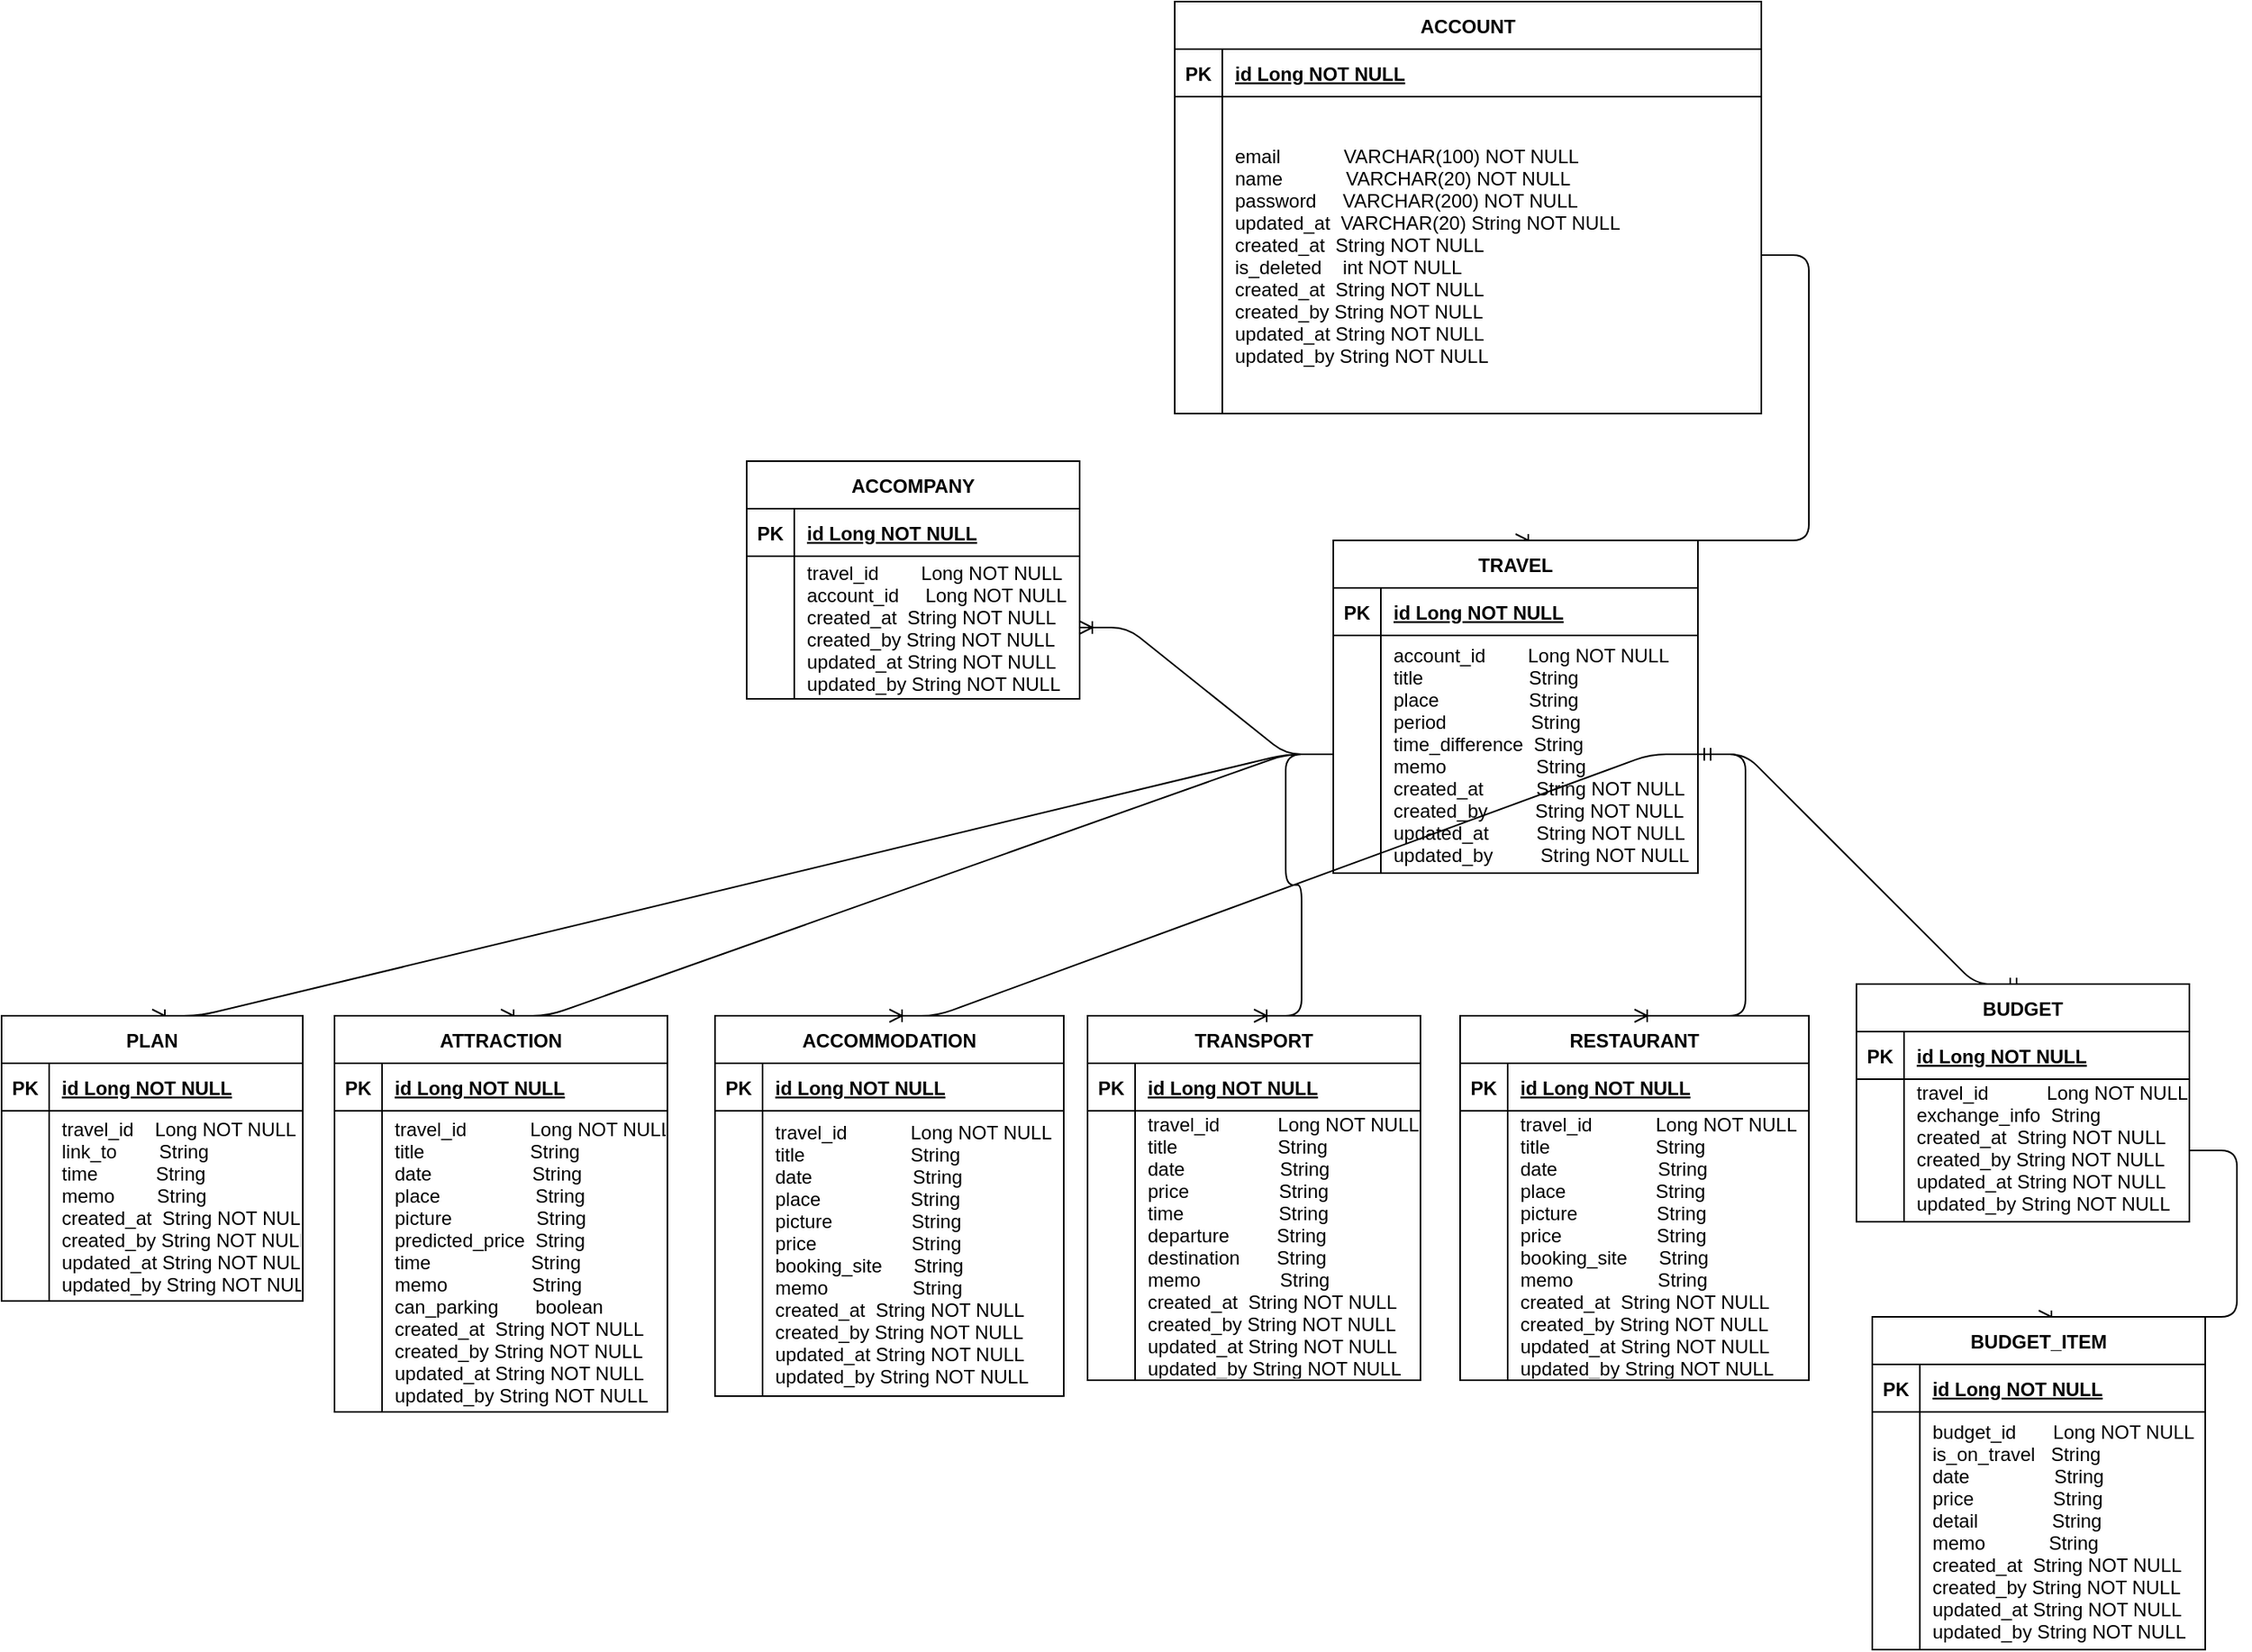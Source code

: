 <mxfile version="13.5.0" type="github">
  <diagram id="R2lEEEUBdFMjLlhIrx00" name="Page-1">
    <mxGraphModel dx="2516" dy="1991" grid="1" gridSize="10" guides="1" tooltips="1" connect="1" arrows="1" fold="1" page="1" pageScale="1" pageWidth="850" pageHeight="1100" math="0" shadow="0" extFonts="Permanent Marker^https://fonts.googleapis.com/css?family=Permanent+Marker">
      <root>
        <mxCell id="0" />
        <mxCell id="1" parent="0" />
        <mxCell id="_77yGDdiXlMoocpbxx36-9" value="" style="edgeStyle=entityRelationEdgeStyle;fontSize=12;html=1;endArrow=ERoneToMany;entryX=0.5;entryY=0;entryDx=0;entryDy=0;" parent="1" source="C-vyLk0tnHw3VtMMgP7b-17" target="_77yGDdiXlMoocpbxx36-2" edge="1">
          <mxGeometry width="100" height="100" relative="1" as="geometry">
            <mxPoint x="550" y="250" as="sourcePoint" />
            <mxPoint x="230" y="250" as="targetPoint" />
          </mxGeometry>
        </mxCell>
        <mxCell id="_77yGDdiXlMoocpbxx36-24" value="" style="edgeStyle=entityRelationEdgeStyle;fontSize=12;html=1;endArrow=ERmandOne;startArrow=ERmandOne;exitX=0.5;exitY=0;exitDx=0;exitDy=0;" parent="1" source="_77yGDdiXlMoocpbxx36-17" target="_77yGDdiXlMoocpbxx36-6" edge="1">
          <mxGeometry width="100" height="100" relative="1" as="geometry">
            <mxPoint x="590" y="680" as="sourcePoint" />
            <mxPoint x="690" y="580" as="targetPoint" />
          </mxGeometry>
        </mxCell>
        <mxCell id="_77yGDdiXlMoocpbxx36-25" value="" style="edgeStyle=entityRelationEdgeStyle;fontSize=12;html=1;endArrow=ERoneToMany;entryX=0.5;entryY=0;entryDx=0;entryDy=0;" parent="1" source="_77yGDdiXlMoocpbxx36-21" target="_77yGDdiXlMoocpbxx36-10" edge="1">
          <mxGeometry width="100" height="100" relative="1" as="geometry">
            <mxPoint x="670" y="640" as="sourcePoint" />
            <mxPoint x="160" y="630" as="targetPoint" />
          </mxGeometry>
        </mxCell>
        <mxCell id="_77yGDdiXlMoocpbxx36-17" value="BUDGET" style="shape=table;startSize=30;container=1;collapsible=1;childLayout=tableLayout;fixedRows=1;rowLines=0;fontStyle=1;align=center;resizeLast=1;" parent="1" vertex="1">
          <mxGeometry x="630" y="520" width="210" height="150" as="geometry" />
        </mxCell>
        <mxCell id="_77yGDdiXlMoocpbxx36-18" value="" style="shape=partialRectangle;collapsible=0;dropTarget=0;pointerEvents=0;fillColor=none;points=[[0,0.5],[1,0.5]];portConstraint=eastwest;top=0;left=0;right=0;bottom=1;" parent="_77yGDdiXlMoocpbxx36-17" vertex="1">
          <mxGeometry y="30" width="210" height="30" as="geometry" />
        </mxCell>
        <mxCell id="_77yGDdiXlMoocpbxx36-19" value="PK" style="shape=partialRectangle;overflow=hidden;connectable=0;fillColor=none;top=0;left=0;bottom=0;right=0;fontStyle=1;" parent="_77yGDdiXlMoocpbxx36-18" vertex="1">
          <mxGeometry width="30" height="30" as="geometry" />
        </mxCell>
        <mxCell id="_77yGDdiXlMoocpbxx36-20" value="id Long NOT NULL " style="shape=partialRectangle;overflow=hidden;connectable=0;fillColor=none;top=0;left=0;bottom=0;right=0;align=left;spacingLeft=6;fontStyle=5;" parent="_77yGDdiXlMoocpbxx36-18" vertex="1">
          <mxGeometry x="30" width="180" height="30" as="geometry" />
        </mxCell>
        <mxCell id="_77yGDdiXlMoocpbxx36-21" value="" style="shape=partialRectangle;collapsible=0;dropTarget=0;pointerEvents=0;fillColor=none;points=[[0,0.5],[1,0.5]];portConstraint=eastwest;top=0;left=0;right=0;bottom=0;" parent="_77yGDdiXlMoocpbxx36-17" vertex="1">
          <mxGeometry y="60" width="210" height="90" as="geometry" />
        </mxCell>
        <mxCell id="_77yGDdiXlMoocpbxx36-22" value="" style="shape=partialRectangle;overflow=hidden;connectable=0;fillColor=none;top=0;left=0;bottom=0;right=0;" parent="_77yGDdiXlMoocpbxx36-21" vertex="1">
          <mxGeometry width="30" height="90" as="geometry" />
        </mxCell>
        <mxCell id="_77yGDdiXlMoocpbxx36-23" value="travel_id           Long NOT NULL&#xa;exchange_info  String&#xa;created_at  String NOT NULL&#xa;created_by String NOT NULL&#xa;updated_at String NOT NULL&#xa;updated_by String NOT NULL&#xa;" style="shape=partialRectangle;overflow=hidden;connectable=0;fillColor=none;top=0;left=0;bottom=0;right=0;align=left;spacingLeft=6;" parent="_77yGDdiXlMoocpbxx36-21" vertex="1">
          <mxGeometry x="30" width="180" height="90" as="geometry" />
        </mxCell>
        <mxCell id="_77yGDdiXlMoocpbxx36-34" value="" style="edgeStyle=entityRelationEdgeStyle;fontSize=12;html=1;endArrow=ERoneToMany;entryX=0.5;entryY=0;entryDx=0;entryDy=0;" parent="1" source="_77yGDdiXlMoocpbxx36-6" target="_77yGDdiXlMoocpbxx36-27" edge="1">
          <mxGeometry width="100" height="100" relative="1" as="geometry">
            <mxPoint x="210" y="440" as="sourcePoint" />
            <mxPoint x="230" y="700" as="targetPoint" />
          </mxGeometry>
        </mxCell>
        <mxCell id="_77yGDdiXlMoocpbxx36-42" value="" style="edgeStyle=entityRelationEdgeStyle;fontSize=12;html=1;endArrow=ERoneToMany;entryX=0.5;entryY=0;entryDx=0;entryDy=0;" parent="1" source="_77yGDdiXlMoocpbxx36-6" target="_77yGDdiXlMoocpbxx36-35" edge="1">
          <mxGeometry width="100" height="100" relative="1" as="geometry">
            <mxPoint x="500" y="485" as="sourcePoint" />
            <mxPoint x="145" y="540" as="targetPoint" />
          </mxGeometry>
        </mxCell>
        <mxCell id="U0u3CLeGnFLH9jzzW1JW-8" value="TRANSPORT" style="shape=table;startSize=30;container=1;collapsible=1;childLayout=tableLayout;fixedRows=1;rowLines=0;fontStyle=1;align=center;resizeLast=1;" parent="1" vertex="1">
          <mxGeometry x="145" y="540" width="210" height="230" as="geometry" />
        </mxCell>
        <mxCell id="U0u3CLeGnFLH9jzzW1JW-9" value="" style="shape=partialRectangle;collapsible=0;dropTarget=0;pointerEvents=0;fillColor=none;points=[[0,0.5],[1,0.5]];portConstraint=eastwest;top=0;left=0;right=0;bottom=1;" parent="U0u3CLeGnFLH9jzzW1JW-8" vertex="1">
          <mxGeometry y="30" width="210" height="30" as="geometry" />
        </mxCell>
        <mxCell id="U0u3CLeGnFLH9jzzW1JW-10" value="PK" style="shape=partialRectangle;overflow=hidden;connectable=0;fillColor=none;top=0;left=0;bottom=0;right=0;fontStyle=1;" parent="U0u3CLeGnFLH9jzzW1JW-9" vertex="1">
          <mxGeometry width="30" height="30" as="geometry" />
        </mxCell>
        <mxCell id="U0u3CLeGnFLH9jzzW1JW-11" value="id Long NOT NULL " style="shape=partialRectangle;overflow=hidden;connectable=0;fillColor=none;top=0;left=0;bottom=0;right=0;align=left;spacingLeft=6;fontStyle=5;" parent="U0u3CLeGnFLH9jzzW1JW-9" vertex="1">
          <mxGeometry x="30" width="180" height="30" as="geometry" />
        </mxCell>
        <mxCell id="U0u3CLeGnFLH9jzzW1JW-12" value="" style="shape=partialRectangle;collapsible=0;dropTarget=0;pointerEvents=0;fillColor=none;points=[[0,0.5],[1,0.5]];portConstraint=eastwest;top=0;left=0;right=0;bottom=0;" parent="U0u3CLeGnFLH9jzzW1JW-8" vertex="1">
          <mxGeometry y="60" width="210" height="170" as="geometry" />
        </mxCell>
        <mxCell id="U0u3CLeGnFLH9jzzW1JW-13" value="" style="shape=partialRectangle;overflow=hidden;connectable=0;fillColor=none;top=0;left=0;bottom=0;right=0;" parent="U0u3CLeGnFLH9jzzW1JW-12" vertex="1">
          <mxGeometry width="30" height="170" as="geometry" />
        </mxCell>
        <mxCell id="U0u3CLeGnFLH9jzzW1JW-14" value="travel_id           Long NOT NULL&#xa;title                   String&#xa;date                  String&#xa;price                 String &#xa;time                  String &#xa;departure         String &#xa;destination       String&#xa;memo               String    &#xa;created_at  String NOT NULL&#xa;created_by String NOT NULL&#xa;updated_at String NOT NULL&#xa;updated_by String NOT NULL " style="shape=partialRectangle;overflow=hidden;connectable=0;fillColor=none;top=0;left=0;bottom=0;right=0;align=left;spacingLeft=6;" parent="U0u3CLeGnFLH9jzzW1JW-12" vertex="1">
          <mxGeometry x="30" width="180" height="170" as="geometry" />
        </mxCell>
        <mxCell id="U0u3CLeGnFLH9jzzW1JW-1" value="ACCOMMODATION" style="shape=table;startSize=30;container=1;collapsible=1;childLayout=tableLayout;fixedRows=1;rowLines=0;fontStyle=1;align=center;resizeLast=1;" parent="1" vertex="1">
          <mxGeometry x="-90" y="540" width="220" height="240" as="geometry" />
        </mxCell>
        <mxCell id="U0u3CLeGnFLH9jzzW1JW-2" value="" style="shape=partialRectangle;collapsible=0;dropTarget=0;pointerEvents=0;fillColor=none;points=[[0,0.5],[1,0.5]];portConstraint=eastwest;top=0;left=0;right=0;bottom=1;" parent="U0u3CLeGnFLH9jzzW1JW-1" vertex="1">
          <mxGeometry y="30" width="220" height="30" as="geometry" />
        </mxCell>
        <mxCell id="U0u3CLeGnFLH9jzzW1JW-3" value="PK" style="shape=partialRectangle;overflow=hidden;connectable=0;fillColor=none;top=0;left=0;bottom=0;right=0;fontStyle=1;" parent="U0u3CLeGnFLH9jzzW1JW-2" vertex="1">
          <mxGeometry width="30" height="30" as="geometry" />
        </mxCell>
        <mxCell id="U0u3CLeGnFLH9jzzW1JW-4" value="id Long NOT NULL " style="shape=partialRectangle;overflow=hidden;connectable=0;fillColor=none;top=0;left=0;bottom=0;right=0;align=left;spacingLeft=6;fontStyle=5;" parent="U0u3CLeGnFLH9jzzW1JW-2" vertex="1">
          <mxGeometry x="30" width="190" height="30" as="geometry" />
        </mxCell>
        <mxCell id="U0u3CLeGnFLH9jzzW1JW-5" value="" style="shape=partialRectangle;collapsible=0;dropTarget=0;pointerEvents=0;fillColor=none;points=[[0,0.5],[1,0.5]];portConstraint=eastwest;top=0;left=0;right=0;bottom=0;" parent="U0u3CLeGnFLH9jzzW1JW-1" vertex="1">
          <mxGeometry y="60" width="220" height="180" as="geometry" />
        </mxCell>
        <mxCell id="U0u3CLeGnFLH9jzzW1JW-6" value="" style="shape=partialRectangle;overflow=hidden;connectable=0;fillColor=none;top=0;left=0;bottom=0;right=0;" parent="U0u3CLeGnFLH9jzzW1JW-5" vertex="1">
          <mxGeometry width="30" height="180" as="geometry" />
        </mxCell>
        <mxCell id="U0u3CLeGnFLH9jzzW1JW-7" value="travel_id            Long NOT NULL&#xa;title                    String&#xa;date                   String&#xa;place                 String &#xa;picture               String &#xa;price                  String&#xa;booking_site      String&#xa;memo                String&#xa;created_at  String NOT NULL&#xa;created_by String NOT NULL&#xa;updated_at String NOT NULL&#xa;updated_by String NOT NULL" style="shape=partialRectangle;overflow=hidden;connectable=0;fillColor=none;top=0;left=0;bottom=0;right=0;align=left;spacingLeft=6;" parent="U0u3CLeGnFLH9jzzW1JW-5" vertex="1">
          <mxGeometry x="30" width="190" height="180" as="geometry" />
        </mxCell>
        <mxCell id="_77yGDdiXlMoocpbxx36-35" value="ATTRACTION" style="shape=table;startSize=30;container=1;collapsible=1;childLayout=tableLayout;fixedRows=1;rowLines=0;fontStyle=1;align=center;resizeLast=1;" parent="1" vertex="1">
          <mxGeometry x="-330" y="540" width="210" height="250" as="geometry" />
        </mxCell>
        <mxCell id="_77yGDdiXlMoocpbxx36-36" value="" style="shape=partialRectangle;collapsible=0;dropTarget=0;pointerEvents=0;fillColor=none;points=[[0,0.5],[1,0.5]];portConstraint=eastwest;top=0;left=0;right=0;bottom=1;" parent="_77yGDdiXlMoocpbxx36-35" vertex="1">
          <mxGeometry y="30" width="210" height="30" as="geometry" />
        </mxCell>
        <mxCell id="_77yGDdiXlMoocpbxx36-37" value="PK" style="shape=partialRectangle;overflow=hidden;connectable=0;fillColor=none;top=0;left=0;bottom=0;right=0;fontStyle=1;" parent="_77yGDdiXlMoocpbxx36-36" vertex="1">
          <mxGeometry width="30" height="30" as="geometry" />
        </mxCell>
        <mxCell id="_77yGDdiXlMoocpbxx36-38" value="id Long NOT NULL " style="shape=partialRectangle;overflow=hidden;connectable=0;fillColor=none;top=0;left=0;bottom=0;right=0;align=left;spacingLeft=6;fontStyle=5;" parent="_77yGDdiXlMoocpbxx36-36" vertex="1">
          <mxGeometry x="30" width="180" height="30" as="geometry" />
        </mxCell>
        <mxCell id="_77yGDdiXlMoocpbxx36-39" value="" style="shape=partialRectangle;collapsible=0;dropTarget=0;pointerEvents=0;fillColor=none;points=[[0,0.5],[1,0.5]];portConstraint=eastwest;top=0;left=0;right=0;bottom=0;" parent="_77yGDdiXlMoocpbxx36-35" vertex="1">
          <mxGeometry y="60" width="210" height="190" as="geometry" />
        </mxCell>
        <mxCell id="_77yGDdiXlMoocpbxx36-40" value="" style="shape=partialRectangle;overflow=hidden;connectable=0;fillColor=none;top=0;left=0;bottom=0;right=0;" parent="_77yGDdiXlMoocpbxx36-39" vertex="1">
          <mxGeometry width="30" height="190" as="geometry" />
        </mxCell>
        <mxCell id="_77yGDdiXlMoocpbxx36-41" value="travel_id            Long NOT NULL&#xa;title                    String&#xa;date                   String&#xa;place                  String &#xa;picture                String &#xa;predicted_price  String&#xa;time                   String &#xa;memo                String&#xa;can_parking       boolean&#xa;created_at  String NOT NULL&#xa;created_by String NOT NULL&#xa;updated_at String NOT NULL&#xa;updated_by String NOT NULL" style="shape=partialRectangle;overflow=hidden;connectable=0;fillColor=none;top=0;left=0;bottom=0;right=0;align=left;spacingLeft=6;" parent="_77yGDdiXlMoocpbxx36-39" vertex="1">
          <mxGeometry x="30" width="180" height="190" as="geometry" />
        </mxCell>
        <mxCell id="_77yGDdiXlMoocpbxx36-27" value="PLAN" style="shape=table;startSize=30;container=1;collapsible=1;childLayout=tableLayout;fixedRows=1;rowLines=0;fontStyle=1;align=center;resizeLast=1;" parent="1" vertex="1">
          <mxGeometry x="-540" y="540" width="190" height="180" as="geometry" />
        </mxCell>
        <mxCell id="_77yGDdiXlMoocpbxx36-28" value="" style="shape=partialRectangle;collapsible=0;dropTarget=0;pointerEvents=0;fillColor=none;points=[[0,0.5],[1,0.5]];portConstraint=eastwest;top=0;left=0;right=0;bottom=1;" parent="_77yGDdiXlMoocpbxx36-27" vertex="1">
          <mxGeometry y="30" width="190" height="30" as="geometry" />
        </mxCell>
        <mxCell id="_77yGDdiXlMoocpbxx36-29" value="PK" style="shape=partialRectangle;overflow=hidden;connectable=0;fillColor=none;top=0;left=0;bottom=0;right=0;fontStyle=1;" parent="_77yGDdiXlMoocpbxx36-28" vertex="1">
          <mxGeometry width="30" height="30" as="geometry" />
        </mxCell>
        <mxCell id="_77yGDdiXlMoocpbxx36-30" value="id Long NOT NULL " style="shape=partialRectangle;overflow=hidden;connectable=0;fillColor=none;top=0;left=0;bottom=0;right=0;align=left;spacingLeft=6;fontStyle=5;" parent="_77yGDdiXlMoocpbxx36-28" vertex="1">
          <mxGeometry x="30" width="160" height="30" as="geometry" />
        </mxCell>
        <mxCell id="_77yGDdiXlMoocpbxx36-31" value="" style="shape=partialRectangle;collapsible=0;dropTarget=0;pointerEvents=0;fillColor=none;points=[[0,0.5],[1,0.5]];portConstraint=eastwest;top=0;left=0;right=0;bottom=0;" parent="_77yGDdiXlMoocpbxx36-27" vertex="1">
          <mxGeometry y="60" width="190" height="120" as="geometry" />
        </mxCell>
        <mxCell id="_77yGDdiXlMoocpbxx36-32" value="" style="shape=partialRectangle;overflow=hidden;connectable=0;fillColor=none;top=0;left=0;bottom=0;right=0;" parent="_77yGDdiXlMoocpbxx36-31" vertex="1">
          <mxGeometry width="30" height="120" as="geometry" />
        </mxCell>
        <mxCell id="_77yGDdiXlMoocpbxx36-33" value="travel_id    Long NOT NULL&#xa;link_to        String&#xa;time           String &#xa;memo        String&#xa;created_at  String NOT NULL&#xa;created_by String NOT NULL&#xa;updated_at String NOT NULL&#xa;updated_by String NOT NULL" style="shape=partialRectangle;overflow=hidden;connectable=0;fillColor=none;top=0;left=0;bottom=0;right=0;align=left;spacingLeft=6;" parent="_77yGDdiXlMoocpbxx36-31" vertex="1">
          <mxGeometry x="30" width="160" height="120" as="geometry" />
        </mxCell>
        <mxCell id="U0u3CLeGnFLH9jzzW1JW-15" value="RESTAURANT" style="shape=table;startSize=30;container=1;collapsible=1;childLayout=tableLayout;fixedRows=1;rowLines=0;fontStyle=1;align=center;resizeLast=1;" parent="1" vertex="1">
          <mxGeometry x="380" y="540" width="220" height="230" as="geometry" />
        </mxCell>
        <mxCell id="U0u3CLeGnFLH9jzzW1JW-16" value="" style="shape=partialRectangle;collapsible=0;dropTarget=0;pointerEvents=0;fillColor=none;points=[[0,0.5],[1,0.5]];portConstraint=eastwest;top=0;left=0;right=0;bottom=1;" parent="U0u3CLeGnFLH9jzzW1JW-15" vertex="1">
          <mxGeometry y="30" width="220" height="30" as="geometry" />
        </mxCell>
        <mxCell id="U0u3CLeGnFLH9jzzW1JW-17" value="PK" style="shape=partialRectangle;overflow=hidden;connectable=0;fillColor=none;top=0;left=0;bottom=0;right=0;fontStyle=1;" parent="U0u3CLeGnFLH9jzzW1JW-16" vertex="1">
          <mxGeometry width="30" height="30" as="geometry" />
        </mxCell>
        <mxCell id="U0u3CLeGnFLH9jzzW1JW-18" value="id Long NOT NULL " style="shape=partialRectangle;overflow=hidden;connectable=0;fillColor=none;top=0;left=0;bottom=0;right=0;align=left;spacingLeft=6;fontStyle=5;" parent="U0u3CLeGnFLH9jzzW1JW-16" vertex="1">
          <mxGeometry x="30" width="190" height="30" as="geometry" />
        </mxCell>
        <mxCell id="U0u3CLeGnFLH9jzzW1JW-19" value="" style="shape=partialRectangle;collapsible=0;dropTarget=0;pointerEvents=0;fillColor=none;points=[[0,0.5],[1,0.5]];portConstraint=eastwest;top=0;left=0;right=0;bottom=0;" parent="U0u3CLeGnFLH9jzzW1JW-15" vertex="1">
          <mxGeometry y="60" width="220" height="170" as="geometry" />
        </mxCell>
        <mxCell id="U0u3CLeGnFLH9jzzW1JW-20" value="" style="shape=partialRectangle;overflow=hidden;connectable=0;fillColor=none;top=0;left=0;bottom=0;right=0;" parent="U0u3CLeGnFLH9jzzW1JW-19" vertex="1">
          <mxGeometry width="30" height="170" as="geometry" />
        </mxCell>
        <mxCell id="U0u3CLeGnFLH9jzzW1JW-21" value="travel_id            Long NOT NULL&#xa;title                    String&#xa;date                   String&#xa;place                 String &#xa;picture               String &#xa;price                  String&#xa;booking_site      String&#xa;memo                String&#xa;created_at  String NOT NULL&#xa;created_by String NOT NULL&#xa;updated_at String NOT NULL&#xa;updated_by String NOT NULL" style="shape=partialRectangle;overflow=hidden;connectable=0;fillColor=none;top=0;left=0;bottom=0;right=0;align=left;spacingLeft=6;" parent="U0u3CLeGnFLH9jzzW1JW-19" vertex="1">
          <mxGeometry x="30" width="190" height="170" as="geometry" />
        </mxCell>
        <mxCell id="U0u3CLeGnFLH9jzzW1JW-22" value="" style="edgeStyle=entityRelationEdgeStyle;fontSize=12;html=1;endArrow=ERoneToMany;entryX=0.5;entryY=0;entryDx=0;entryDy=0;" parent="1" source="_77yGDdiXlMoocpbxx36-6" target="U0u3CLeGnFLH9jzzW1JW-15" edge="1">
          <mxGeometry width="100" height="100" relative="1" as="geometry">
            <mxPoint x="320" y="620" as="sourcePoint" />
            <mxPoint x="420" y="520" as="targetPoint" />
          </mxGeometry>
        </mxCell>
        <mxCell id="U0u3CLeGnFLH9jzzW1JW-23" value="" style="edgeStyle=entityRelationEdgeStyle;fontSize=12;html=1;endArrow=ERoneToMany;entryX=0.5;entryY=0;entryDx=0;entryDy=0;" parent="1" source="_77yGDdiXlMoocpbxx36-6" target="U0u3CLeGnFLH9jzzW1JW-8" edge="1">
          <mxGeometry width="100" height="100" relative="1" as="geometry">
            <mxPoint x="220" y="420" as="sourcePoint" />
            <mxPoint x="150" y="360" as="targetPoint" />
          </mxGeometry>
        </mxCell>
        <mxCell id="U0u3CLeGnFLH9jzzW1JW-24" value="" style="edgeStyle=entityRelationEdgeStyle;fontSize=12;html=1;endArrow=ERoneToMany;entryX=0.5;entryY=0;entryDx=0;entryDy=0;exitX=1;exitY=0.5;exitDx=0;exitDy=0;" parent="1" source="_77yGDdiXlMoocpbxx36-6" target="U0u3CLeGnFLH9jzzW1JW-1" edge="1">
          <mxGeometry width="100" height="100" relative="1" as="geometry">
            <mxPoint x="150" y="460" as="sourcePoint" />
            <mxPoint x="160" y="370" as="targetPoint" />
          </mxGeometry>
        </mxCell>
        <mxCell id="U0u3CLeGnFLH9jzzW1JW-33" value="" style="edgeStyle=entityRelationEdgeStyle;fontSize=12;html=1;endArrow=ERoneToMany;" parent="1" source="_77yGDdiXlMoocpbxx36-6" target="U0u3CLeGnFLH9jzzW1JW-30" edge="1">
          <mxGeometry width="100" height="100" relative="1" as="geometry">
            <mxPoint x="100" y="410" as="sourcePoint" />
            <mxPoint x="170" y="320" as="targetPoint" />
          </mxGeometry>
        </mxCell>
        <mxCell id="_77yGDdiXlMoocpbxx36-2" value="TRAVEL" style="shape=table;startSize=30;container=1;collapsible=1;childLayout=tableLayout;fixedRows=1;rowLines=0;fontStyle=1;align=center;resizeLast=1;" parent="1" vertex="1">
          <mxGeometry x="300" y="240" width="230" height="210" as="geometry" />
        </mxCell>
        <mxCell id="_77yGDdiXlMoocpbxx36-3" value="" style="shape=partialRectangle;collapsible=0;dropTarget=0;pointerEvents=0;fillColor=none;points=[[0,0.5],[1,0.5]];portConstraint=eastwest;top=0;left=0;right=0;bottom=1;" parent="_77yGDdiXlMoocpbxx36-2" vertex="1">
          <mxGeometry y="30" width="230" height="30" as="geometry" />
        </mxCell>
        <mxCell id="_77yGDdiXlMoocpbxx36-4" value="PK" style="shape=partialRectangle;overflow=hidden;connectable=0;fillColor=none;top=0;left=0;bottom=0;right=0;fontStyle=1;" parent="_77yGDdiXlMoocpbxx36-3" vertex="1">
          <mxGeometry width="30" height="30" as="geometry" />
        </mxCell>
        <mxCell id="_77yGDdiXlMoocpbxx36-5" value="id Long NOT NULL " style="shape=partialRectangle;overflow=hidden;connectable=0;fillColor=none;top=0;left=0;bottom=0;right=0;align=left;spacingLeft=6;fontStyle=5;" parent="_77yGDdiXlMoocpbxx36-3" vertex="1">
          <mxGeometry x="30" width="200" height="30" as="geometry" />
        </mxCell>
        <mxCell id="_77yGDdiXlMoocpbxx36-6" value="" style="shape=partialRectangle;collapsible=0;dropTarget=0;pointerEvents=0;fillColor=none;points=[[0,0.5],[1,0.5]];portConstraint=eastwest;top=0;left=0;right=0;bottom=0;" parent="_77yGDdiXlMoocpbxx36-2" vertex="1">
          <mxGeometry y="60" width="230" height="150" as="geometry" />
        </mxCell>
        <mxCell id="_77yGDdiXlMoocpbxx36-7" value="" style="shape=partialRectangle;overflow=hidden;connectable=0;fillColor=none;top=0;left=0;bottom=0;right=0;" parent="_77yGDdiXlMoocpbxx36-6" vertex="1">
          <mxGeometry width="30" height="150" as="geometry" />
        </mxCell>
        <mxCell id="_77yGDdiXlMoocpbxx36-8" value="account_id        Long NOT NULL&#xa;title                    String&#xa;place                 String &#xa;period                String&#xa;time_difference  String &#xa;memo                 String &#xa;created_at          String NOT NULL&#xa;created_by         String NOT NULL&#xa;updated_at         String NOT NULL&#xa;updated_by         String NOT NULL" style="shape=partialRectangle;overflow=hidden;connectable=0;fillColor=none;top=0;left=0;bottom=0;right=0;align=left;spacingLeft=6;" parent="_77yGDdiXlMoocpbxx36-6" vertex="1">
          <mxGeometry x="30" width="200" height="150" as="geometry" />
        </mxCell>
        <mxCell id="C-vyLk0tnHw3VtMMgP7b-13" value="ACCOUNT" style="shape=table;startSize=30;container=1;collapsible=1;childLayout=tableLayout;fixedRows=1;rowLines=0;fontStyle=1;align=center;resizeLast=1;" parent="1" vertex="1">
          <mxGeometry x="200" y="-100" width="370" height="260" as="geometry" />
        </mxCell>
        <mxCell id="C-vyLk0tnHw3VtMMgP7b-14" value="" style="shape=partialRectangle;collapsible=0;dropTarget=0;pointerEvents=0;fillColor=none;points=[[0,0.5],[1,0.5]];portConstraint=eastwest;top=0;left=0;right=0;bottom=1;" parent="C-vyLk0tnHw3VtMMgP7b-13" vertex="1">
          <mxGeometry y="30" width="370" height="30" as="geometry" />
        </mxCell>
        <mxCell id="C-vyLk0tnHw3VtMMgP7b-15" value="PK" style="shape=partialRectangle;overflow=hidden;connectable=0;fillColor=none;top=0;left=0;bottom=0;right=0;fontStyle=1;" parent="C-vyLk0tnHw3VtMMgP7b-14" vertex="1">
          <mxGeometry width="30" height="30" as="geometry" />
        </mxCell>
        <mxCell id="C-vyLk0tnHw3VtMMgP7b-16" value="id Long NOT NULL " style="shape=partialRectangle;overflow=hidden;connectable=0;fillColor=none;top=0;left=0;bottom=0;right=0;align=left;spacingLeft=6;fontStyle=5;" parent="C-vyLk0tnHw3VtMMgP7b-14" vertex="1">
          <mxGeometry x="30" width="340" height="30" as="geometry" />
        </mxCell>
        <mxCell id="C-vyLk0tnHw3VtMMgP7b-17" value="" style="shape=partialRectangle;collapsible=0;dropTarget=0;pointerEvents=0;fillColor=none;points=[[0,0.5],[1,0.5]];portConstraint=eastwest;top=0;left=0;right=0;bottom=0;" parent="C-vyLk0tnHw3VtMMgP7b-13" vertex="1">
          <mxGeometry y="60" width="370" height="200" as="geometry" />
        </mxCell>
        <mxCell id="C-vyLk0tnHw3VtMMgP7b-18" value="" style="shape=partialRectangle;overflow=hidden;connectable=0;fillColor=none;top=0;left=0;bottom=0;right=0;" parent="C-vyLk0tnHw3VtMMgP7b-17" vertex="1">
          <mxGeometry width="30" height="200" as="geometry" />
        </mxCell>
        <mxCell id="C-vyLk0tnHw3VtMMgP7b-19" value="email            VARCHAR(100) NOT NULL&#xa;name            VARCHAR(20) NOT NULL&#xa;password     VARCHAR(200) NOT NULL&#xa;updated_at  VARCHAR(20) String NOT NULL&#xa;created_at  String NOT NULL&#xa;is_deleted    int NOT NULL&#xa;created_at  String NOT NULL&#xa;created_by String NOT NULL&#xa;updated_at String NOT NULL&#xa;updated_by String NOT NULL" style="shape=partialRectangle;overflow=hidden;connectable=0;fillColor=none;top=0;left=0;bottom=0;right=0;align=left;spacingLeft=6;" parent="C-vyLk0tnHw3VtMMgP7b-17" vertex="1">
          <mxGeometry x="30" width="340" height="200" as="geometry" />
        </mxCell>
        <mxCell id="U0u3CLeGnFLH9jzzW1JW-26" value="ACCOMPANY" style="shape=table;startSize=30;container=1;collapsible=1;childLayout=tableLayout;fixedRows=1;rowLines=0;fontStyle=1;align=center;resizeLast=1;" parent="1" vertex="1">
          <mxGeometry x="-70" y="190" width="210" height="150" as="geometry" />
        </mxCell>
        <mxCell id="U0u3CLeGnFLH9jzzW1JW-27" value="" style="shape=partialRectangle;collapsible=0;dropTarget=0;pointerEvents=0;fillColor=none;points=[[0,0.5],[1,0.5]];portConstraint=eastwest;top=0;left=0;right=0;bottom=1;" parent="U0u3CLeGnFLH9jzzW1JW-26" vertex="1">
          <mxGeometry y="30" width="210" height="30" as="geometry" />
        </mxCell>
        <mxCell id="U0u3CLeGnFLH9jzzW1JW-28" value="PK" style="shape=partialRectangle;overflow=hidden;connectable=0;fillColor=none;top=0;left=0;bottom=0;right=0;fontStyle=1;" parent="U0u3CLeGnFLH9jzzW1JW-27" vertex="1">
          <mxGeometry width="30" height="30" as="geometry" />
        </mxCell>
        <mxCell id="U0u3CLeGnFLH9jzzW1JW-29" value="id Long NOT NULL " style="shape=partialRectangle;overflow=hidden;connectable=0;fillColor=none;top=0;left=0;bottom=0;right=0;align=left;spacingLeft=6;fontStyle=5;" parent="U0u3CLeGnFLH9jzzW1JW-27" vertex="1">
          <mxGeometry x="30" width="180" height="30" as="geometry" />
        </mxCell>
        <mxCell id="U0u3CLeGnFLH9jzzW1JW-30" value="" style="shape=partialRectangle;collapsible=0;dropTarget=0;pointerEvents=0;fillColor=none;points=[[0,0.5],[1,0.5]];portConstraint=eastwest;top=0;left=0;right=0;bottom=0;" parent="U0u3CLeGnFLH9jzzW1JW-26" vertex="1">
          <mxGeometry y="60" width="210" height="90" as="geometry" />
        </mxCell>
        <mxCell id="U0u3CLeGnFLH9jzzW1JW-31" value="" style="shape=partialRectangle;overflow=hidden;connectable=0;fillColor=none;top=0;left=0;bottom=0;right=0;" parent="U0u3CLeGnFLH9jzzW1JW-30" vertex="1">
          <mxGeometry width="30" height="90" as="geometry" />
        </mxCell>
        <mxCell id="U0u3CLeGnFLH9jzzW1JW-32" value="travel_id        Long NOT NULL&#xa;account_id     Long NOT NULL&#xa;created_at  String NOT NULL&#xa;created_by String NOT NULL&#xa;updated_at String NOT NULL&#xa;updated_by String NOT NULL" style="shape=partialRectangle;overflow=hidden;connectable=0;fillColor=none;top=0;left=0;bottom=0;right=0;align=left;spacingLeft=6;" parent="U0u3CLeGnFLH9jzzW1JW-30" vertex="1">
          <mxGeometry x="30" width="180" height="90" as="geometry" />
        </mxCell>
        <mxCell id="_77yGDdiXlMoocpbxx36-10" value="BUDGET_ITEM" style="shape=table;startSize=30;container=1;collapsible=1;childLayout=tableLayout;fixedRows=1;rowLines=0;fontStyle=1;align=center;resizeLast=1;" parent="1" vertex="1">
          <mxGeometry x="640" y="730" width="210" height="210" as="geometry" />
        </mxCell>
        <mxCell id="_77yGDdiXlMoocpbxx36-11" value="" style="shape=partialRectangle;collapsible=0;dropTarget=0;pointerEvents=0;fillColor=none;points=[[0,0.5],[1,0.5]];portConstraint=eastwest;top=0;left=0;right=0;bottom=1;" parent="_77yGDdiXlMoocpbxx36-10" vertex="1">
          <mxGeometry y="30" width="210" height="30" as="geometry" />
        </mxCell>
        <mxCell id="_77yGDdiXlMoocpbxx36-12" value="PK" style="shape=partialRectangle;overflow=hidden;connectable=0;fillColor=none;top=0;left=0;bottom=0;right=0;fontStyle=1;" parent="_77yGDdiXlMoocpbxx36-11" vertex="1">
          <mxGeometry width="30" height="30" as="geometry" />
        </mxCell>
        <mxCell id="_77yGDdiXlMoocpbxx36-13" value="id Long NOT NULL " style="shape=partialRectangle;overflow=hidden;connectable=0;fillColor=none;top=0;left=0;bottom=0;right=0;align=left;spacingLeft=6;fontStyle=5;" parent="_77yGDdiXlMoocpbxx36-11" vertex="1">
          <mxGeometry x="30" width="180" height="30" as="geometry" />
        </mxCell>
        <mxCell id="_77yGDdiXlMoocpbxx36-14" value="" style="shape=partialRectangle;collapsible=0;dropTarget=0;pointerEvents=0;fillColor=none;points=[[0,0.5],[1,0.5]];portConstraint=eastwest;top=0;left=0;right=0;bottom=0;" parent="_77yGDdiXlMoocpbxx36-10" vertex="1">
          <mxGeometry y="60" width="210" height="150" as="geometry" />
        </mxCell>
        <mxCell id="_77yGDdiXlMoocpbxx36-15" value="" style="shape=partialRectangle;overflow=hidden;connectable=0;fillColor=none;top=0;left=0;bottom=0;right=0;" parent="_77yGDdiXlMoocpbxx36-14" vertex="1">
          <mxGeometry width="30" height="150" as="geometry" />
        </mxCell>
        <mxCell id="_77yGDdiXlMoocpbxx36-16" value="budget_id       Long NOT NULL&#xa;is_on_travel   String&#xa;date                String &#xa;price               String &#xa;detail              String&#xa;memo            String &#xa;created_at  String NOT NULL&#xa;created_by String NOT NULL&#xa;updated_at String NOT NULL&#xa;updated_by String NOT NULL" style="shape=partialRectangle;overflow=hidden;connectable=0;fillColor=none;top=0;left=0;bottom=0;right=0;align=left;spacingLeft=6;" parent="_77yGDdiXlMoocpbxx36-14" vertex="1">
          <mxGeometry x="30" width="180" height="150" as="geometry" />
        </mxCell>
      </root>
    </mxGraphModel>
  </diagram>
</mxfile>
